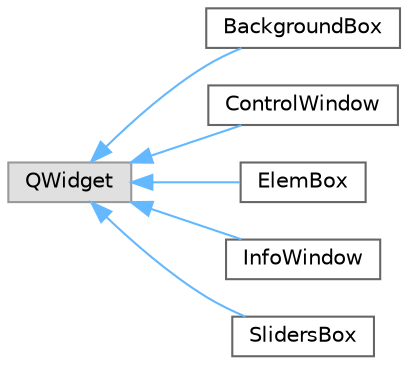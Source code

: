 digraph "Graphical Class Hierarchy"
{
 // LATEX_PDF_SIZE
  bgcolor="transparent";
  edge [fontname=Helvetica,fontsize=10,labelfontname=Helvetica,labelfontsize=10];
  node [fontname=Helvetica,fontsize=10,shape=box,height=0.2,width=0.4];
  rankdir="LR";
  Node0 [id="Node000000",label="QWidget",height=0.2,width=0.4,color="grey60", fillcolor="#E0E0E0", style="filled",tooltip=" "];
  Node0 -> Node1 [id="edge5_Node000000_Node000001",dir="back",color="steelblue1",style="solid",tooltip=" "];
  Node1 [id="Node000001",label="BackgroundBox",height=0.2,width=0.4,color="grey40", fillcolor="white", style="filled",URL="$classBackgroundBox.html",tooltip="A class for selecting and displaying a background color."];
  Node0 -> Node2 [id="edge6_Node000000_Node000002",dir="back",color="steelblue1",style="solid",tooltip=" "];
  Node2 [id="Node000002",label="ControlWindow",height=0.2,width=0.4,color="grey40", fillcolor="white", style="filled",URL="$classControlWindow.html",tooltip="A class for controlling various actions in the application."];
  Node0 -> Node3 [id="edge7_Node000000_Node000003",dir="back",color="steelblue1",style="solid",tooltip=" "];
  Node3 [id="Node000003",label="ElemBox",height=0.2,width=0.4,color="grey40", fillcolor="white", style="filled",URL="$classElemBox.html",tooltip="A class for configuring an element's settings."];
  Node0 -> Node4 [id="edge8_Node000000_Node000004",dir="back",color="steelblue1",style="solid",tooltip=" "];
  Node4 [id="Node000004",label="InfoWindow",height=0.2,width=0.4,color="grey40", fillcolor="white", style="filled",URL="$classInfoWindow.html",tooltip="A class for displaying an informational window with scene characteristics."];
  Node0 -> Node5 [id="edge9_Node000000_Node000005",dir="back",color="steelblue1",style="solid",tooltip=" "];
  Node5 [id="Node000005",label="SlidersBox",height=0.2,width=0.4,color="grey40", fillcolor="white", style="filled",URL="$classSlidersBox.html",tooltip="A widget containing multiple sliders for coordinate manipulation."];
}
